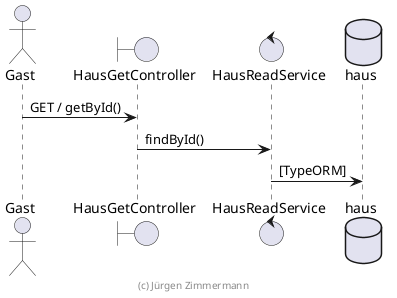 ' Copyright (C) 2023 - present Juergen Zimmermann, Hochschule Karlsruhe
'
' This program is free software: you can redistribute it and/or modify
' it under the terms of the GNU General Public License as published by
' the Free Software Foundation, either version 3 of the License, or
' (at your option) any later version.
'
' This program is distributed in the hope that it will be useful,
' but WITHOUT ANY WARRANTY; without even the implied warranty of
' MERCHANTABILITY or FITNESS FOR A PARTICULAR PURPOSE.  See the
' GNU General Public License for more details.
'
' You should have received a copy of the GNU General Public License
' along with this program.  If not, see <https://www.gnu.org/licenses/>.

' Preview durch <Alt>d

@startuml Sequenzdiagramm

actor Gast

boundary HausGetController
control HausReadService
database haus

Gast -> HausGetController : GET / getById()
HausGetController -> HausReadService: findById()
HausReadService -> haus: [TypeORM]

footer (c) Jürgen Zimmermann

@enduml
